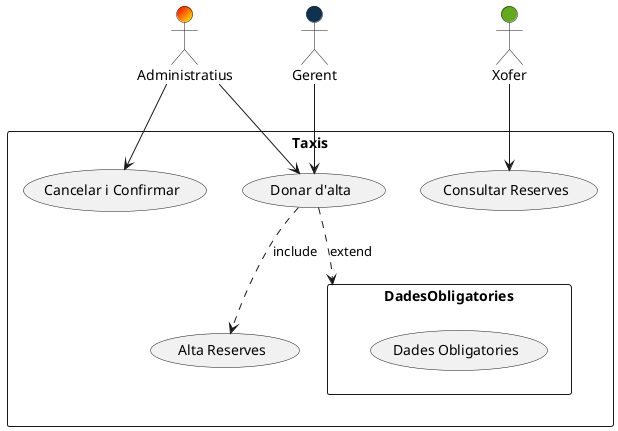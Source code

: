 @startuml

actor Administratius #FF0000/FFFF00
actor Xofer #62AA1A
actor Gerent #0E3250

rectangle Taxis {
    
    usecase "Donar d'alta" as donaAlta
    usecase "Alta Reserves" as altaReserves
    usecase "Cancelar i Confirmar" as cancelaConfirmar
    usecase "Consultar Reserves" as consultarReserves

    donaAlta ..> altaReserves : include
    donaAlta ..> DadesObligatories : extend

    rectangle DadesObligatories {
        usecase "Dades Obligatories" as dob
    }
}

Administratius --> donaAlta
Administratius --> cancelaConfirmar
Gerent --> donaAlta
Xofer --> consultarReserves

@enduml
